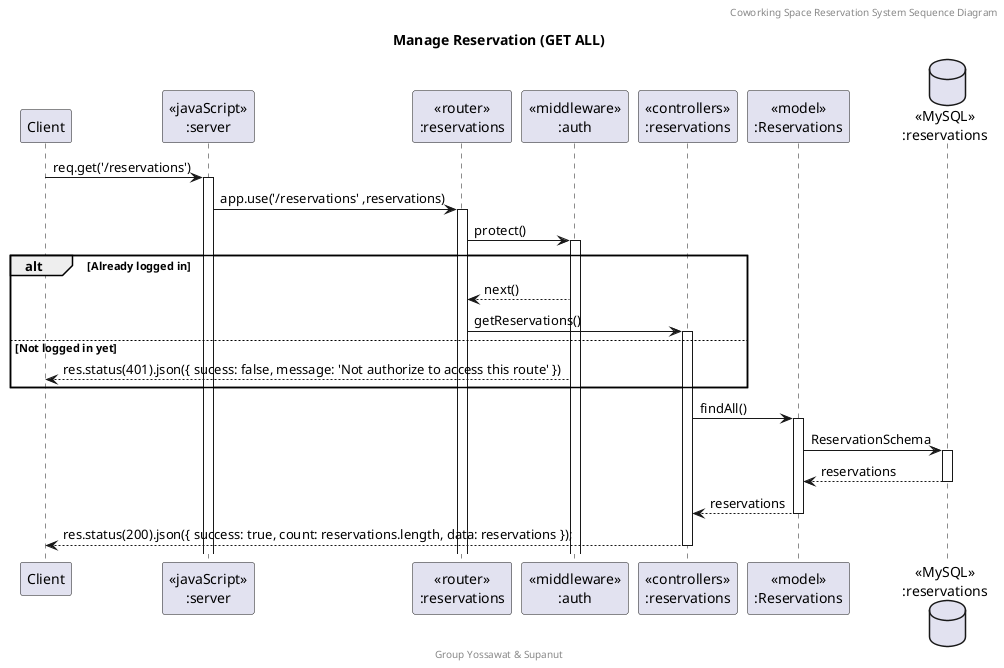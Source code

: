 @startuml Manage Reservation (GET ALL)

header Coworking Space Reservation System Sequence Diagram
footer Group Yossawat & Supanut
title "Manage Reservation (GET ALL)"

participant "Client" as client
participant "<<javaScript>>\n:server" as server
participant "<<router>>\n:reservations" as routerReservations
participant "<<middleware>>\n:auth" as middleware
participant "<<controllers>>\n:reservations" as controllersReservations
participant "<<model>>\n:Reservations" as modelReservation
database "<<MySQL>>\n:reservations" as ReservationsDatabase

client -> server ++:req.get('/reservations')
server -> routerReservations ++:app.use('/reservations' ,reservations)
routerReservations -> middleware ++:protect()
alt Already logged in
    middleware --> routerReservations : next()
    routerReservations -> controllersReservations ++: getReservations()
else Not logged in yet
    middleware --> client : res.status(401).json({ sucess: false, message: 'Not authorize to access this route' })
end
controllersReservations -> modelReservation ++: findAll()
modelReservation -> ReservationsDatabase ++: ReservationSchema
ReservationsDatabase --> modelReservation --: reservations
controllersReservations <-- modelReservation --: reservations
controllersReservations --> client --:res.status(200).json({ success: true, count: reservations.length, data: reservations });

@enduml
